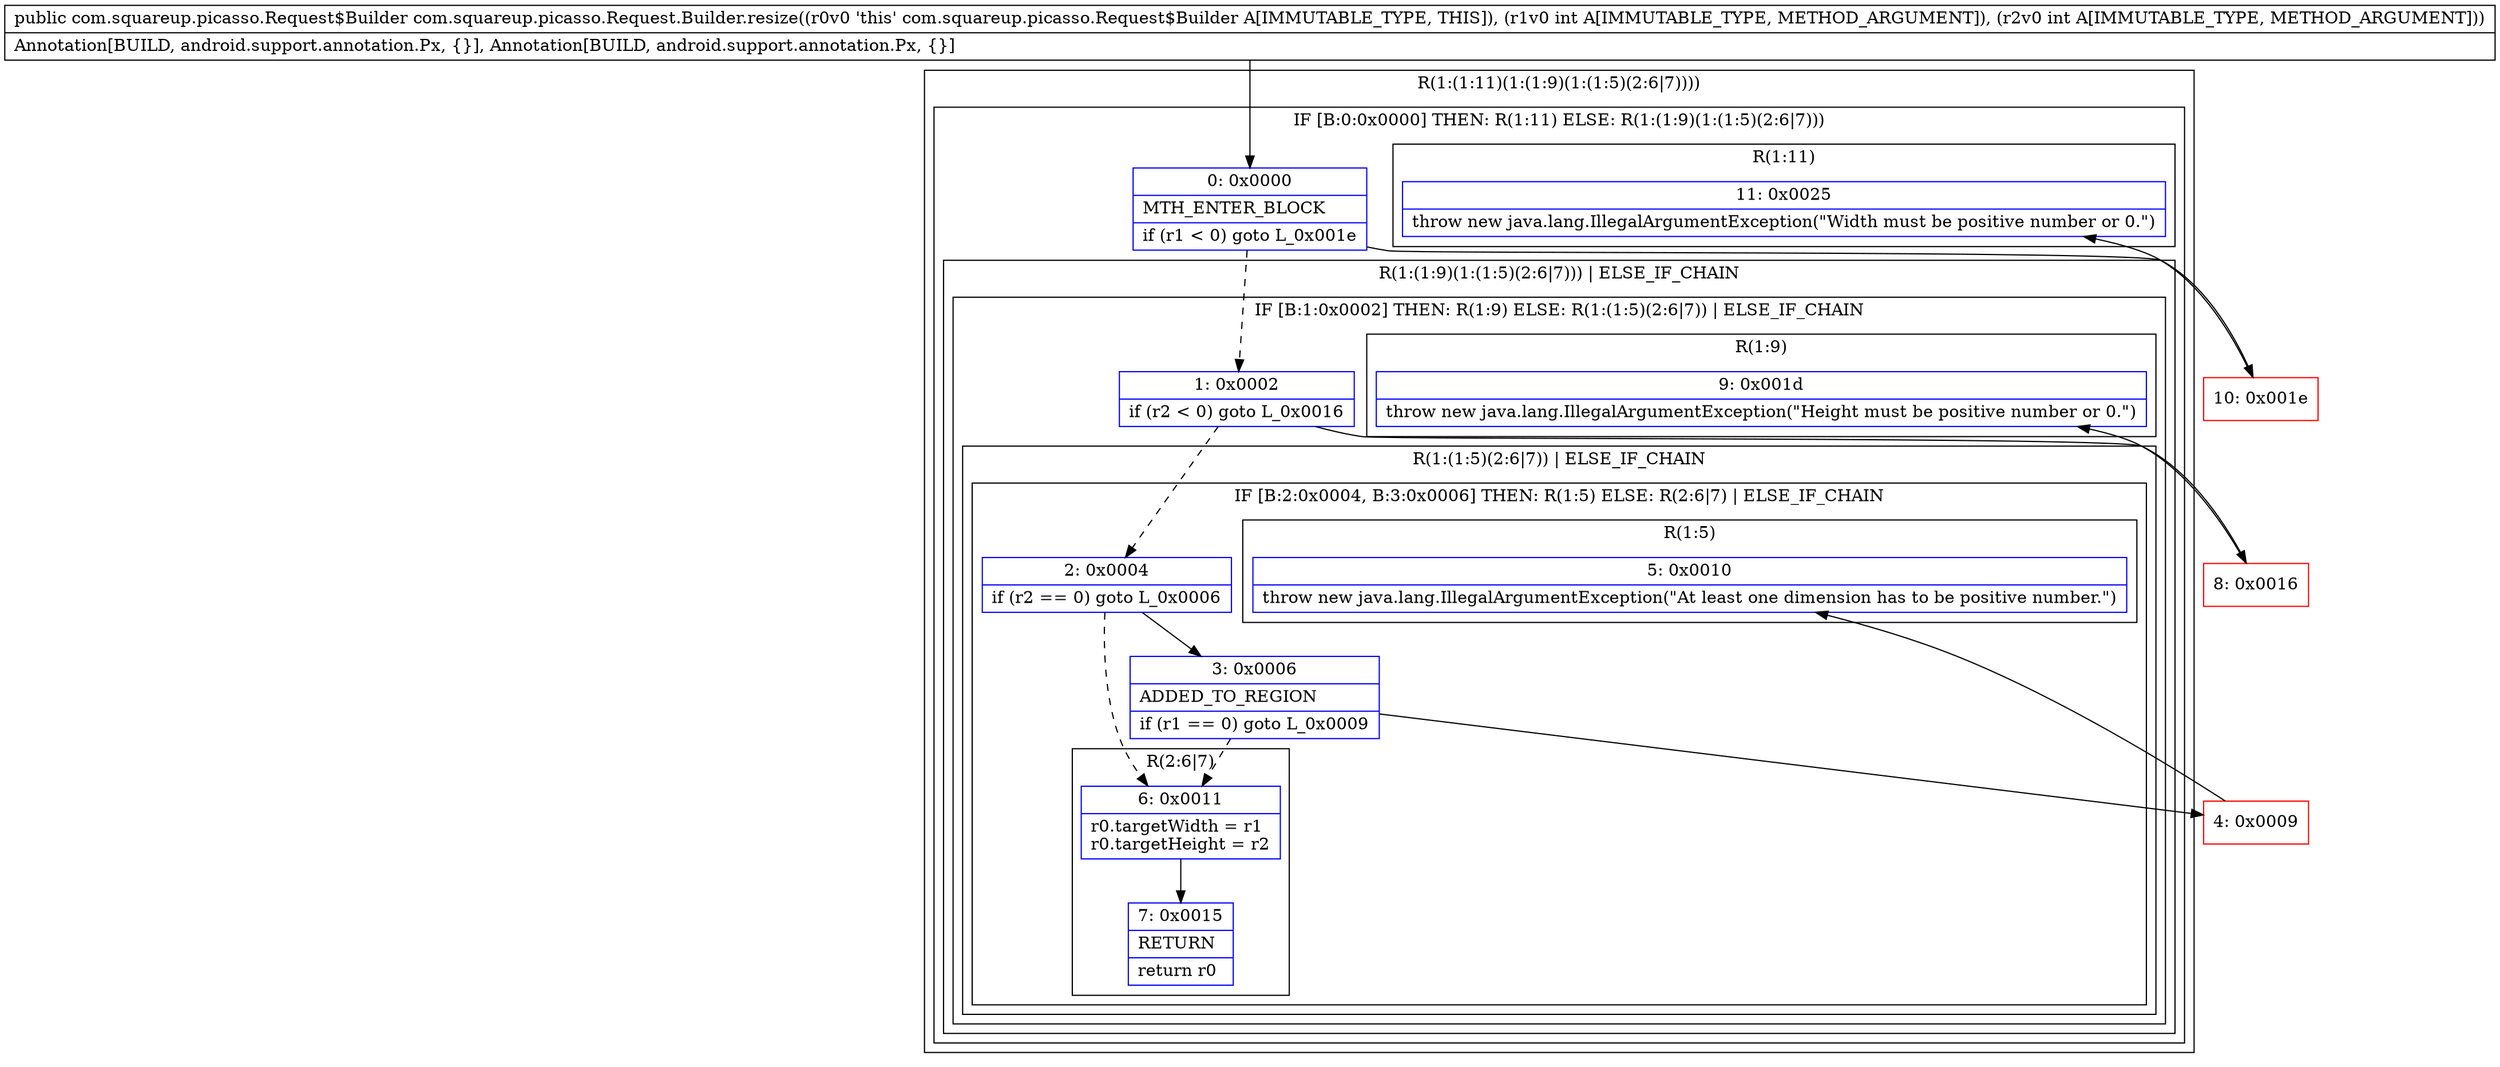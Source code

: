 digraph "CFG forcom.squareup.picasso.Request.Builder.resize(II)Lcom\/squareup\/picasso\/Request$Builder;" {
subgraph cluster_Region_312371430 {
label = "R(1:(1:11)(1:(1:9)(1:(1:5)(2:6|7))))";
node [shape=record,color=blue];
subgraph cluster_IfRegion_1005643395 {
label = "IF [B:0:0x0000] THEN: R(1:11) ELSE: R(1:(1:9)(1:(1:5)(2:6|7)))";
node [shape=record,color=blue];
Node_0 [shape=record,label="{0\:\ 0x0000|MTH_ENTER_BLOCK\l|if (r1 \< 0) goto L_0x001e\l}"];
subgraph cluster_Region_1442748609 {
label = "R(1:11)";
node [shape=record,color=blue];
Node_11 [shape=record,label="{11\:\ 0x0025|throw new java.lang.IllegalArgumentException(\"Width must be positive number or 0.\")\l}"];
}
subgraph cluster_Region_549576125 {
label = "R(1:(1:9)(1:(1:5)(2:6|7))) | ELSE_IF_CHAIN\l";
node [shape=record,color=blue];
subgraph cluster_IfRegion_1098471451 {
label = "IF [B:1:0x0002] THEN: R(1:9) ELSE: R(1:(1:5)(2:6|7)) | ELSE_IF_CHAIN\l";
node [shape=record,color=blue];
Node_1 [shape=record,label="{1\:\ 0x0002|if (r2 \< 0) goto L_0x0016\l}"];
subgraph cluster_Region_2097244745 {
label = "R(1:9)";
node [shape=record,color=blue];
Node_9 [shape=record,label="{9\:\ 0x001d|throw new java.lang.IllegalArgumentException(\"Height must be positive number or 0.\")\l}"];
}
subgraph cluster_Region_1553522104 {
label = "R(1:(1:5)(2:6|7)) | ELSE_IF_CHAIN\l";
node [shape=record,color=blue];
subgraph cluster_IfRegion_1922748323 {
label = "IF [B:2:0x0004, B:3:0x0006] THEN: R(1:5) ELSE: R(2:6|7) | ELSE_IF_CHAIN\l";
node [shape=record,color=blue];
Node_2 [shape=record,label="{2\:\ 0x0004|if (r2 == 0) goto L_0x0006\l}"];
Node_3 [shape=record,label="{3\:\ 0x0006|ADDED_TO_REGION\l|if (r1 == 0) goto L_0x0009\l}"];
subgraph cluster_Region_2041116779 {
label = "R(1:5)";
node [shape=record,color=blue];
Node_5 [shape=record,label="{5\:\ 0x0010|throw new java.lang.IllegalArgumentException(\"At least one dimension has to be positive number.\")\l}"];
}
subgraph cluster_Region_252548661 {
label = "R(2:6|7)";
node [shape=record,color=blue];
Node_6 [shape=record,label="{6\:\ 0x0011|r0.targetWidth = r1\lr0.targetHeight = r2\l}"];
Node_7 [shape=record,label="{7\:\ 0x0015|RETURN\l|return r0\l}"];
}
}
}
}
}
}
}
Node_4 [shape=record,color=red,label="{4\:\ 0x0009}"];
Node_8 [shape=record,color=red,label="{8\:\ 0x0016}"];
Node_10 [shape=record,color=red,label="{10\:\ 0x001e}"];
MethodNode[shape=record,label="{public com.squareup.picasso.Request$Builder com.squareup.picasso.Request.Builder.resize((r0v0 'this' com.squareup.picasso.Request$Builder A[IMMUTABLE_TYPE, THIS]), (r1v0 int A[IMMUTABLE_TYPE, METHOD_ARGUMENT]), (r2v0 int A[IMMUTABLE_TYPE, METHOD_ARGUMENT]))  | Annotation[BUILD, android.support.annotation.Px, \{\}], Annotation[BUILD, android.support.annotation.Px, \{\}]\l}"];
MethodNode -> Node_0;
Node_0 -> Node_1[style=dashed];
Node_0 -> Node_10;
Node_1 -> Node_2[style=dashed];
Node_1 -> Node_8;
Node_2 -> Node_3;
Node_2 -> Node_6[style=dashed];
Node_3 -> Node_4;
Node_3 -> Node_6[style=dashed];
Node_6 -> Node_7;
Node_4 -> Node_5;
Node_8 -> Node_9;
Node_10 -> Node_11;
}

